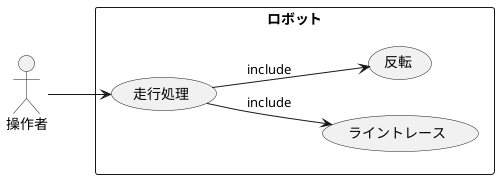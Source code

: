 @startuml
left to right direction
actor 操作者 as op

rectangle ロボット{
usecase 走行処理 as run
usecase ライントレース as linetrace
usecase 反転 as reverse
}
op --> run
run --> linetrace: include
run --> reverse: include

@enduml